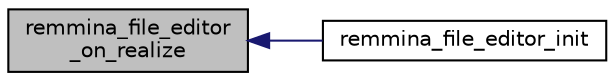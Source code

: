 digraph "remmina_file_editor_on_realize"
{
  edge [fontname="Helvetica",fontsize="10",labelfontname="Helvetica",labelfontsize="10"];
  node [fontname="Helvetica",fontsize="10",shape=record];
  rankdir="LR";
  Node2724 [label="remmina_file_editor\l_on_realize",height=0.2,width=0.4,color="black", fillcolor="grey75", style="filled", fontcolor="black"];
  Node2724 -> Node2725 [dir="back",color="midnightblue",fontsize="10",style="solid",fontname="Helvetica"];
  Node2725 [label="remmina_file_editor_init",height=0.2,width=0.4,color="black", fillcolor="white", style="filled",URL="$remmina__file__editor_8c.html#a9afd8d41c66f547320930eb331f3124d"];
}
